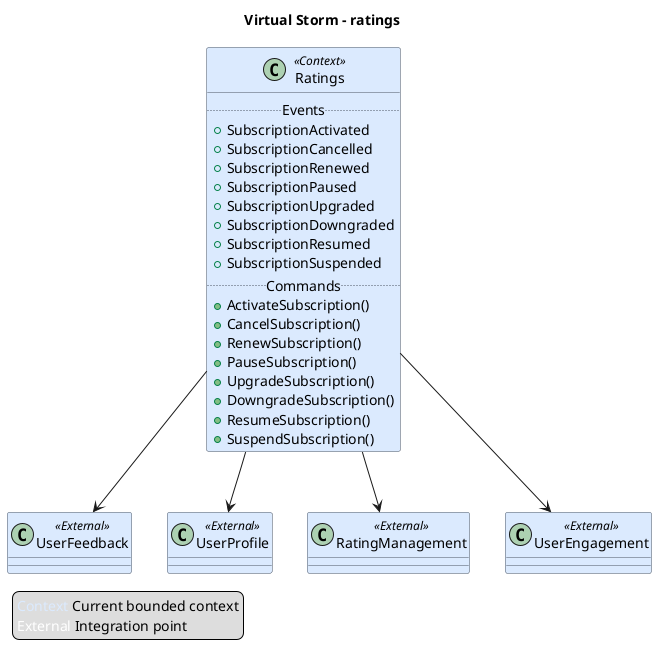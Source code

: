 @startuml
title Virtual Storm – ratings
skinparam class {
    BackgroundColor #dbeafe
    BorderColor #4b5563
  }
class Ratings <<Context>> {
  .. Events ..
  + SubscriptionActivated
  + SubscriptionCancelled
  + SubscriptionRenewed
  + SubscriptionPaused
  + SubscriptionUpgraded
  + SubscriptionDowngraded
  + SubscriptionResumed
  + SubscriptionSuspended
  .. Commands ..
  + ActivateSubscription()
  + CancelSubscription()
  + RenewSubscription()
  + PauseSubscription()
  + UpgradeSubscription()
  + DowngradeSubscription()
  + ResumeSubscription()
  + SuspendSubscription()
}
class UserFeedback <<External>>
Ratings --> UserFeedback
class UserProfile <<External>>
Ratings --> UserProfile
class RatingManagement <<External>>
Ratings --> RatingManagement
class UserEngagement <<External>>
Ratings --> UserEngagement
legend left
<color:#dbeafe>Context</color> Current bounded context
<color:#ffffff>External</color> Integration point
endlegend
@enduml